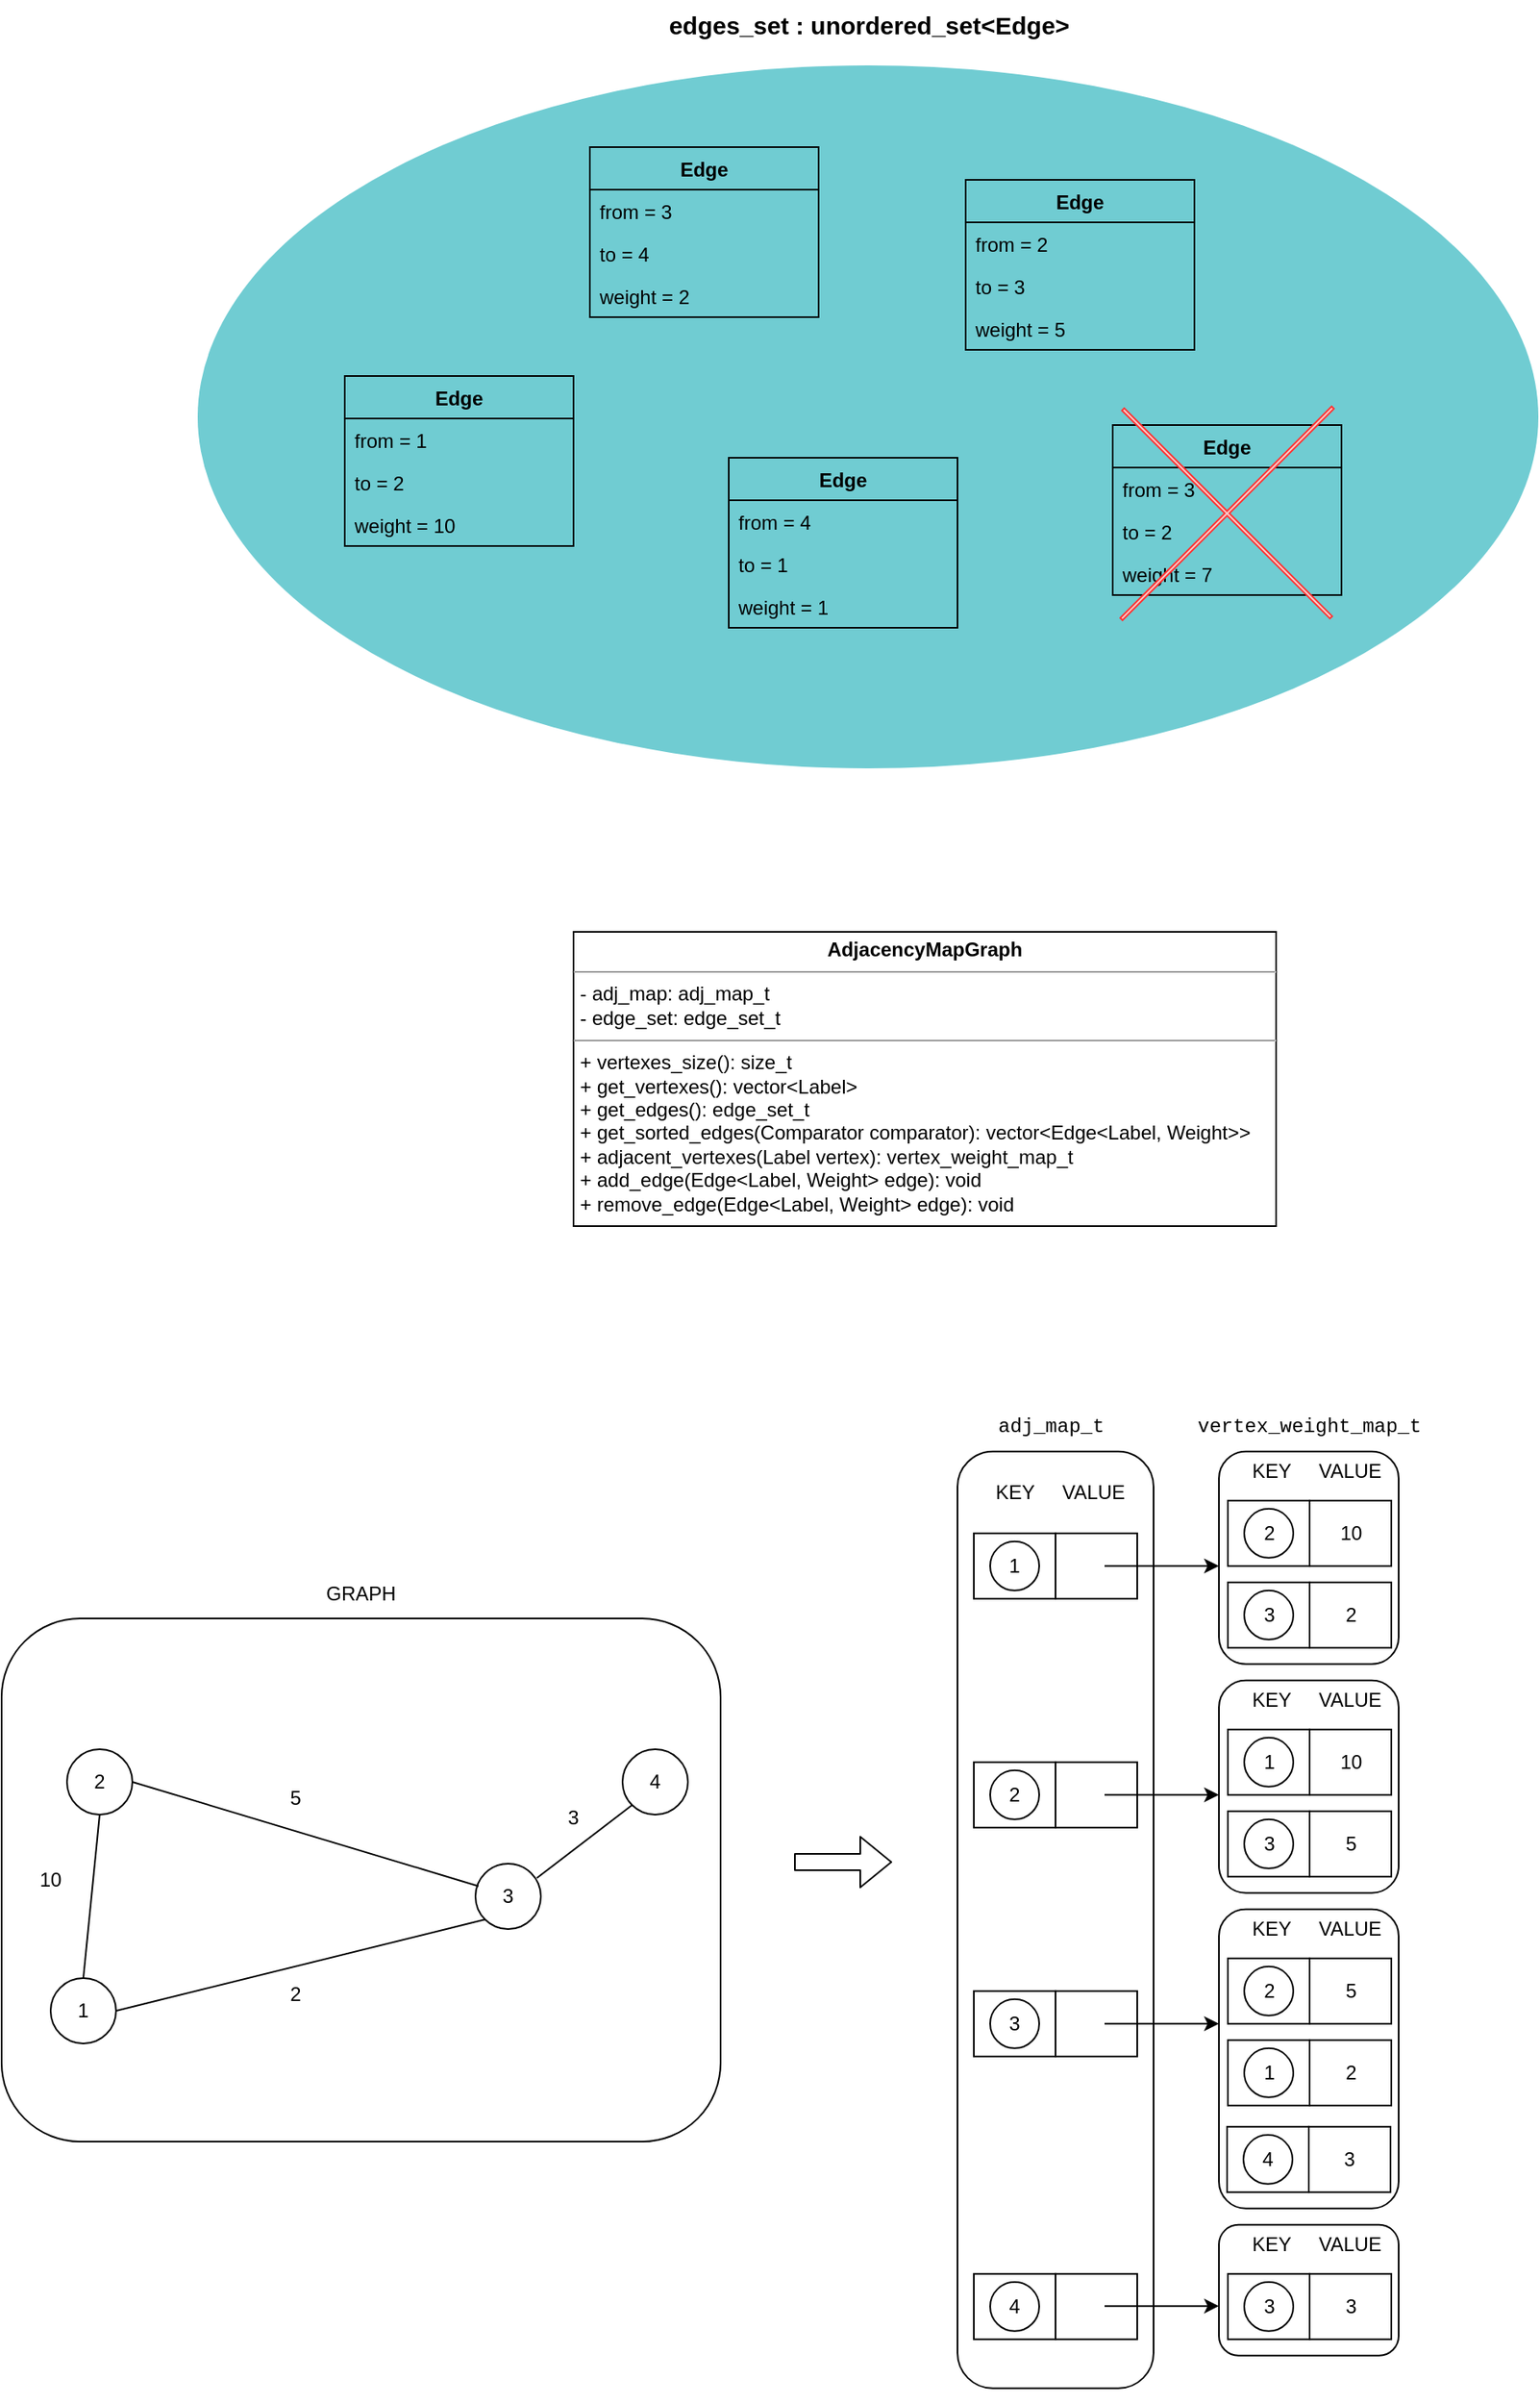 <mxfile version="12.9.13" type="device"><diagram id="3228e29e-7158-1315-38df-8450db1d8a1d" name="Page-1"><mxGraphModel dx="1564" dy="1027" grid="1" gridSize="10" guides="1" tooltips="1" connect="1" arrows="1" fold="1" page="1" pageScale="1" pageWidth="1169" pageHeight="827" background="#ffffff" math="0" shadow="0"><root><mxCell id="0"/><mxCell id="1" parent="0"/><mxCell id="LN3i-Yj9Qtlqgi9bfJXX-21540" value="" style="rounded=1;whiteSpace=wrap;html=1;fillColor=none;arcSize=18;" parent="1" vertex="1"><mxGeometry x="655" y="887.91" width="120" height="573" as="geometry"/></mxCell><mxCell id="LN3i-Yj9Qtlqgi9bfJXX-21604" value="" style="rounded=1;whiteSpace=wrap;html=1;fillColor=none;" parent="1" vertex="1"><mxGeometry x="70" y="990" width="440" height="320" as="geometry"/></mxCell><mxCell id="LN3i-Yj9Qtlqgi9bfJXX-21558" value="" style="rounded=1;whiteSpace=wrap;html=1;fillColor=none;arcSize=15;" parent="1" vertex="1"><mxGeometry x="815" y="887.91" width="110" height="130" as="geometry"/></mxCell><mxCell id="LN3i-Yj9Qtlqgi9bfJXX-21554" value="" style="rounded=0;whiteSpace=wrap;html=1;" parent="1" vertex="1"><mxGeometry x="665" y="937.91" width="50" height="40" as="geometry"/></mxCell><mxCell id="21532" value="" style="ellipse;fillColor=#12AAB5;opacity=60;strokeColor=none;html=1;fontColor=#FFFFFF;" parent="1" vertex="1"><mxGeometry x="190" y="40" width="820.5" height="430" as="geometry"/></mxCell><mxCell id="L2UdDCaq0OvB3wnUsBJc-21542" value="&lt;font style=&quot;font-size: 15px&quot;&gt;&lt;b&gt;edges_set : unordered_set&amp;lt;Edge&amp;gt;&lt;/b&gt;&lt;/font&gt;" style="text;html=1;strokeColor=none;fillColor=none;align=center;verticalAlign=middle;whiteSpace=wrap;rounded=0;" parent="1" vertex="1"><mxGeometry x="470.5" width="260" height="30" as="geometry"/></mxCell><mxCell id="L2UdDCaq0OvB3wnUsBJc-21586" value="&lt;p style=&quot;margin: 0px ; margin-top: 4px ; text-align: center&quot;&gt;&lt;b&gt;AdjacencyMapGraph&lt;/b&gt;&lt;br&gt;&lt;/p&gt;&lt;hr size=&quot;1&quot;&gt;&lt;p style=&quot;margin: 0px ; margin-left: 4px&quot;&gt;- adj_map:&amp;nbsp;adj_map_t&lt;/p&gt;&lt;p style=&quot;margin: 0px ; margin-left: 4px&quot;&gt;- edge_set: edge_set_t&lt;/p&gt;&lt;hr size=&quot;1&quot;&gt;&lt;p style=&quot;margin: 0px ; margin-left: 4px&quot;&gt;+ vertexes_size(): size_t&lt;/p&gt;&lt;p style=&quot;margin: 0px ; margin-left: 4px&quot;&gt;+ get_vertexes(): vector&amp;lt;Label&amp;gt;&lt;/p&gt;&lt;p style=&quot;margin: 0px ; margin-left: 4px&quot;&gt;+ get_edges():&amp;nbsp;edge_set_t&lt;/p&gt;&lt;p style=&quot;margin: 0px ; margin-left: 4px&quot;&gt;+ get_sorted_edges(Comparator comparator):&amp;nbsp;vector&amp;lt;Edge&amp;lt;Label, Weight&amp;gt;&amp;gt;&lt;/p&gt;&lt;p style=&quot;margin: 0px ; margin-left: 4px&quot;&gt;+ adjacent_vertexes(Label vertex):&amp;nbsp;vertex_weight_map_t&lt;/p&gt;&lt;p style=&quot;margin: 0px ; margin-left: 4px&quot;&gt;+&amp;nbsp;add_edge(Edge&amp;lt;Label, Weight&amp;gt; edge): void&lt;/p&gt;&lt;p style=&quot;margin: 0px ; margin-left: 4px&quot;&gt;+&amp;nbsp;remove_edge(Edge&amp;lt;Label, Weight&amp;gt; edge): void&lt;/p&gt;" style="verticalAlign=top;align=left;overflow=fill;fontSize=12;fontFamily=Helvetica;html=1;fillColor=none;" parent="1" vertex="1"><mxGeometry x="420" y="570" width="430" height="180" as="geometry"/></mxCell><mxCell id="L2UdDCaq0OvB3wnUsBJc-21589" value="Edge" style="swimlane;fontStyle=1;childLayout=stackLayout;horizontal=1;startSize=26;fillColor=none;horizontalStack=0;resizeParent=1;resizeParentMax=0;resizeLast=0;collapsible=1;marginBottom=0;" parent="1" vertex="1"><mxGeometry x="750" y="260" width="140" height="104" as="geometry"><mxRectangle x="700.5" y="160" width="57" height="26" as="alternateBounds"/></mxGeometry></mxCell><mxCell id="L2UdDCaq0OvB3wnUsBJc-21590" value="from = 3" style="text;strokeColor=none;fillColor=none;align=left;verticalAlign=top;spacingLeft=4;spacingRight=4;overflow=hidden;rotatable=0;points=[[0,0.5],[1,0.5]];portConstraint=eastwest;" parent="L2UdDCaq0OvB3wnUsBJc-21589" vertex="1"><mxGeometry y="26" width="140" height="26" as="geometry"/></mxCell><mxCell id="L2UdDCaq0OvB3wnUsBJc-21591" value="to = 2" style="text;strokeColor=none;fillColor=none;align=left;verticalAlign=top;spacingLeft=4;spacingRight=4;overflow=hidden;rotatable=0;points=[[0,0.5],[1,0.5]];portConstraint=eastwest;" parent="L2UdDCaq0OvB3wnUsBJc-21589" vertex="1"><mxGeometry y="52" width="140" height="26" as="geometry"/></mxCell><mxCell id="L2UdDCaq0OvB3wnUsBJc-21592" value="weight = 7" style="text;strokeColor=none;fillColor=none;align=left;verticalAlign=top;spacingLeft=4;spacingRight=4;overflow=hidden;rotatable=0;points=[[0,0.5],[1,0.5]];portConstraint=eastwest;" parent="L2UdDCaq0OvB3wnUsBJc-21589" vertex="1"><mxGeometry y="78" width="140" height="26" as="geometry"/></mxCell><mxCell id="L2UdDCaq0OvB3wnUsBJc-21598" value="" style="shape=cross;whiteSpace=wrap;html=1;fillColor=#f8cecc;size=0.011;rotation=45;strokeColor=#FF3333;" parent="1" vertex="1"><mxGeometry x="729.99" y="222.51" width="180" height="183" as="geometry"/></mxCell><mxCell id="L2UdDCaq0OvB3wnUsBJc-21543" value="Edge" style="swimlane;fontStyle=1;childLayout=stackLayout;horizontal=1;startSize=26;fillColor=none;horizontalStack=0;resizeParent=1;resizeParentMax=0;resizeLast=0;collapsible=1;marginBottom=0;" parent="1" vertex="1"><mxGeometry x="280" y="230" width="140" height="104" as="geometry"/></mxCell><mxCell id="L2UdDCaq0OvB3wnUsBJc-21544" value="from = 1" style="text;strokeColor=none;fillColor=none;align=left;verticalAlign=top;spacingLeft=4;spacingRight=4;overflow=hidden;rotatable=0;points=[[0,0.5],[1,0.5]];portConstraint=eastwest;" parent="L2UdDCaq0OvB3wnUsBJc-21543" vertex="1"><mxGeometry y="26" width="140" height="26" as="geometry"/></mxCell><mxCell id="L2UdDCaq0OvB3wnUsBJc-21545" value="to = 2" style="text;strokeColor=none;fillColor=none;align=left;verticalAlign=top;spacingLeft=4;spacingRight=4;overflow=hidden;rotatable=0;points=[[0,0.5],[1,0.5]];portConstraint=eastwest;" parent="L2UdDCaq0OvB3wnUsBJc-21543" vertex="1"><mxGeometry y="52" width="140" height="26" as="geometry"/></mxCell><mxCell id="L2UdDCaq0OvB3wnUsBJc-21546" value="weight = 10" style="text;strokeColor=none;fillColor=none;align=left;verticalAlign=top;spacingLeft=4;spacingRight=4;overflow=hidden;rotatable=0;points=[[0,0.5],[1,0.5]];portConstraint=eastwest;" parent="L2UdDCaq0OvB3wnUsBJc-21543" vertex="1"><mxGeometry y="78" width="140" height="26" as="geometry"/></mxCell><mxCell id="L2UdDCaq0OvB3wnUsBJc-21582" value="Edge" style="swimlane;fontStyle=1;childLayout=stackLayout;horizontal=1;startSize=26;fillColor=none;horizontalStack=0;resizeParent=1;resizeParentMax=0;resizeLast=0;collapsible=1;marginBottom=0;" parent="1" vertex="1"><mxGeometry x="430" y="90" width="140" height="104" as="geometry"/></mxCell><mxCell id="L2UdDCaq0OvB3wnUsBJc-21583" value="from = 3" style="text;strokeColor=none;fillColor=none;align=left;verticalAlign=top;spacingLeft=4;spacingRight=4;overflow=hidden;rotatable=0;points=[[0,0.5],[1,0.5]];portConstraint=eastwest;" parent="L2UdDCaq0OvB3wnUsBJc-21582" vertex="1"><mxGeometry y="26" width="140" height="26" as="geometry"/></mxCell><mxCell id="L2UdDCaq0OvB3wnUsBJc-21584" value="to = 4" style="text;strokeColor=none;fillColor=none;align=left;verticalAlign=top;spacingLeft=4;spacingRight=4;overflow=hidden;rotatable=0;points=[[0,0.5],[1,0.5]];portConstraint=eastwest;" parent="L2UdDCaq0OvB3wnUsBJc-21582" vertex="1"><mxGeometry y="52" width="140" height="26" as="geometry"/></mxCell><mxCell id="L2UdDCaq0OvB3wnUsBJc-21585" value="weight = 2" style="text;strokeColor=none;fillColor=none;align=left;verticalAlign=top;spacingLeft=4;spacingRight=4;overflow=hidden;rotatable=0;points=[[0,0.5],[1,0.5]];portConstraint=eastwest;" parent="L2UdDCaq0OvB3wnUsBJc-21582" vertex="1"><mxGeometry y="78" width="140" height="26" as="geometry"/></mxCell><mxCell id="L2UdDCaq0OvB3wnUsBJc-21578" value="Edge" style="swimlane;fontStyle=1;childLayout=stackLayout;horizontal=1;startSize=26;fillColor=none;horizontalStack=0;resizeParent=1;resizeParentMax=0;resizeLast=0;collapsible=1;marginBottom=0;" parent="1" vertex="1"><mxGeometry x="515" y="280" width="140" height="104" as="geometry"/></mxCell><mxCell id="L2UdDCaq0OvB3wnUsBJc-21579" value="from = 4" style="text;strokeColor=none;fillColor=none;align=left;verticalAlign=top;spacingLeft=4;spacingRight=4;overflow=hidden;rotatable=0;points=[[0,0.5],[1,0.5]];portConstraint=eastwest;" parent="L2UdDCaq0OvB3wnUsBJc-21578" vertex="1"><mxGeometry y="26" width="140" height="26" as="geometry"/></mxCell><mxCell id="L2UdDCaq0OvB3wnUsBJc-21580" value="to = 1" style="text;strokeColor=none;fillColor=none;align=left;verticalAlign=top;spacingLeft=4;spacingRight=4;overflow=hidden;rotatable=0;points=[[0,0.5],[1,0.5]];portConstraint=eastwest;" parent="L2UdDCaq0OvB3wnUsBJc-21578" vertex="1"><mxGeometry y="52" width="140" height="26" as="geometry"/></mxCell><mxCell id="L2UdDCaq0OvB3wnUsBJc-21581" value="weight = 1" style="text;strokeColor=none;fillColor=none;align=left;verticalAlign=top;spacingLeft=4;spacingRight=4;overflow=hidden;rotatable=0;points=[[0,0.5],[1,0.5]];portConstraint=eastwest;" parent="L2UdDCaq0OvB3wnUsBJc-21578" vertex="1"><mxGeometry y="78" width="140" height="26" as="geometry"/></mxCell><mxCell id="L2UdDCaq0OvB3wnUsBJc-21574" value="Edge" style="swimlane;fontStyle=1;childLayout=stackLayout;horizontal=1;startSize=26;fillColor=none;horizontalStack=0;resizeParent=1;resizeParentMax=0;resizeLast=0;collapsible=1;marginBottom=0;" parent="1" vertex="1"><mxGeometry x="660" y="110" width="140" height="104" as="geometry"><mxRectangle x="700.5" y="160" width="57" height="26" as="alternateBounds"/></mxGeometry></mxCell><mxCell id="L2UdDCaq0OvB3wnUsBJc-21575" value="from = 2" style="text;strokeColor=none;fillColor=none;align=left;verticalAlign=top;spacingLeft=4;spacingRight=4;overflow=hidden;rotatable=0;points=[[0,0.5],[1,0.5]];portConstraint=eastwest;" parent="L2UdDCaq0OvB3wnUsBJc-21574" vertex="1"><mxGeometry y="26" width="140" height="26" as="geometry"/></mxCell><mxCell id="L2UdDCaq0OvB3wnUsBJc-21576" value="to = 3" style="text;strokeColor=none;fillColor=none;align=left;verticalAlign=top;spacingLeft=4;spacingRight=4;overflow=hidden;rotatable=0;points=[[0,0.5],[1,0.5]];portConstraint=eastwest;" parent="L2UdDCaq0OvB3wnUsBJc-21574" vertex="1"><mxGeometry y="52" width="140" height="26" as="geometry"/></mxCell><mxCell id="L2UdDCaq0OvB3wnUsBJc-21577" value="weight = 5" style="text;strokeColor=none;fillColor=none;align=left;verticalAlign=top;spacingLeft=4;spacingRight=4;overflow=hidden;rotatable=0;points=[[0,0.5],[1,0.5]];portConstraint=eastwest;" parent="L2UdDCaq0OvB3wnUsBJc-21574" vertex="1"><mxGeometry y="78" width="140" height="26" as="geometry"/></mxCell><mxCell id="LN3i-Yj9Qtlqgi9bfJXX-21533" value="2" style="ellipse;whiteSpace=wrap;html=1;aspect=fixed;" parent="1" vertex="1"><mxGeometry x="110" y="1070" width="40" height="40" as="geometry"/></mxCell><mxCell id="LN3i-Yj9Qtlqgi9bfJXX-21534" value="3" style="ellipse;whiteSpace=wrap;html=1;aspect=fixed;" parent="1" vertex="1"><mxGeometry x="360" y="1140" width="40" height="40" as="geometry"/></mxCell><mxCell id="LN3i-Yj9Qtlqgi9bfJXX-21535" value="4" style="ellipse;whiteSpace=wrap;html=1;aspect=fixed;" parent="1" vertex="1"><mxGeometry x="450" y="1070" width="40" height="40" as="geometry"/></mxCell><mxCell id="LN3i-Yj9Qtlqgi9bfJXX-21536" value="1" style="ellipse;whiteSpace=wrap;html=1;aspect=fixed;" parent="1" vertex="1"><mxGeometry x="100" y="1210" width="40" height="40" as="geometry"/></mxCell><mxCell id="LN3i-Yj9Qtlqgi9bfJXX-21537" value="" style="endArrow=none;html=1;entryX=0.046;entryY=0.343;entryDx=0;entryDy=0;entryPerimeter=0;exitX=1;exitY=0.5;exitDx=0;exitDy=0;" parent="1" source="LN3i-Yj9Qtlqgi9bfJXX-21533" target="LN3i-Yj9Qtlqgi9bfJXX-21534" edge="1"><mxGeometry width="50" height="50" relative="1" as="geometry"><mxPoint x="150" y="1100" as="sourcePoint"/><mxPoint x="290" y="1120" as="targetPoint"/></mxGeometry></mxCell><mxCell id="LN3i-Yj9Qtlqgi9bfJXX-21538" value="" style="endArrow=none;html=1;entryX=0;entryY=1;entryDx=0;entryDy=0;exitX=1;exitY=0.5;exitDx=0;exitDy=0;" parent="1" source="LN3i-Yj9Qtlqgi9bfJXX-21536" target="LN3i-Yj9Qtlqgi9bfJXX-21534" edge="1"><mxGeometry width="50" height="50" relative="1" as="geometry"><mxPoint x="160" y="1200" as="sourcePoint"/><mxPoint x="341.84" y="1233.72" as="targetPoint"/></mxGeometry></mxCell><mxCell id="LN3i-Yj9Qtlqgi9bfJXX-21539" value="" style="endArrow=none;html=1;exitX=0.5;exitY=0;exitDx=0;exitDy=0;entryX=0.5;entryY=1;entryDx=0;entryDy=0;" parent="1" source="LN3i-Yj9Qtlqgi9bfJXX-21536" target="LN3i-Yj9Qtlqgi9bfJXX-21533" edge="1"><mxGeometry width="50" height="50" relative="1" as="geometry"><mxPoint x="40" y="1170" as="sourcePoint"/><mxPoint x="90" y="1120" as="targetPoint"/></mxGeometry></mxCell><mxCell id="LN3i-Yj9Qtlqgi9bfJXX-21546" value="1" style="ellipse;whiteSpace=wrap;html=1;aspect=fixed;" parent="1" vertex="1"><mxGeometry x="675" y="942.91" width="30" height="30" as="geometry"/></mxCell><mxCell id="LN3i-Yj9Qtlqgi9bfJXX-21555" value="" style="rounded=0;whiteSpace=wrap;html=1;" parent="1" vertex="1"><mxGeometry x="715" y="937.91" width="50" height="40" as="geometry"/></mxCell><mxCell id="LN3i-Yj9Qtlqgi9bfJXX-21544" value="" style="endArrow=classic;html=1;" parent="1" edge="1"><mxGeometry width="50" height="50" relative="1" as="geometry"><mxPoint x="745" y="957.91" as="sourcePoint"/><mxPoint x="815" y="957.91" as="targetPoint"/></mxGeometry></mxCell><mxCell id="LN3i-Yj9Qtlqgi9bfJXX-21557" value="KEY&amp;nbsp; &amp;nbsp; &amp;nbsp;VALUE" style="text;html=1;strokeColor=none;fillColor=none;align=center;verticalAlign=middle;whiteSpace=wrap;rounded=0;" parent="1" vertex="1"><mxGeometry x="658" y="902.91" width="120" height="20" as="geometry"/></mxCell><mxCell id="LN3i-Yj9Qtlqgi9bfJXX-21559" value="" style="rounded=0;whiteSpace=wrap;html=1;" parent="1" vertex="1"><mxGeometry x="820.5" y="917.91" width="50" height="40" as="geometry"/></mxCell><mxCell id="LN3i-Yj9Qtlqgi9bfJXX-21560" value="2" style="ellipse;whiteSpace=wrap;html=1;aspect=fixed;" parent="1" vertex="1"><mxGeometry x="830.5" y="922.91" width="30" height="30" as="geometry"/></mxCell><mxCell id="LN3i-Yj9Qtlqgi9bfJXX-21561" value="10" style="rounded=0;whiteSpace=wrap;html=1;" parent="1" vertex="1"><mxGeometry x="870.5" y="917.91" width="50" height="40" as="geometry"/></mxCell><mxCell id="LN3i-Yj9Qtlqgi9bfJXX-21562" value="KEY&amp;nbsp; &amp;nbsp; &amp;nbsp;VALUE" style="text;html=1;strokeColor=none;fillColor=none;align=center;verticalAlign=middle;whiteSpace=wrap;rounded=0;" parent="1" vertex="1"><mxGeometry x="815" y="889.91" width="120" height="20" as="geometry"/></mxCell><mxCell id="LN3i-Yj9Qtlqgi9bfJXX-21563" value="10" style="text;html=1;strokeColor=none;fillColor=none;align=center;verticalAlign=middle;whiteSpace=wrap;rounded=0;" parent="1" vertex="1"><mxGeometry x="80" y="1140" width="40" height="20" as="geometry"/></mxCell><mxCell id="LN3i-Yj9Qtlqgi9bfJXX-21564" value="5&lt;span style=&quot;font-family: monospace ; font-size: 0px&quot;&gt;%3CmxGraphModel%3E%3Croot%3E%3CmxCell%20id%3D%220%22%2F%3E%3CmxCell%20id%3D%221%22%20parent%3D%220%22%2F%3E%3CmxCell%20id%3D%222%22%20value%3D%22%22%20style%3D%22rounded%3D0%3BwhiteSpace%3Dwrap%3Bhtml%3D1%3B%22%20vertex%3D%221%22%20parent%3D%221%22%3E%3CmxGeometry%20x%3D%22670%22%20y%3D%221100%22%20width%3D%2250%22%20height%3D%2240%22%20as%3D%22geometry%22%2F%3E%3C%2FmxCell%3E%3CmxCell%20id%3D%223%22%20value%3D%221%22%20style%3D%22ellipse%3BwhiteSpace%3Dwrap%3Bhtml%3D1%3Baspect%3Dfixed%3B%22%20vertex%3D%221%22%20parent%3D%221%22%3E%3CmxGeometry%20x%3D%22680%22%20y%3D%221105%22%20width%3D%2230%22%20height%3D%2230%22%20as%3D%22geometry%22%2F%3E%3C%2FmxCell%3E%3CmxCell%20id%3D%224%22%20value%3D%22%22%20style%3D%22rounded%3D0%3BwhiteSpace%3Dwrap%3Bhtml%3D1%3B%22%20vertex%3D%221%22%20parent%3D%221%22%3E%3CmxGeometry%20x%3D%22720%22%20y%3D%221100%22%20width%3D%2250%22%20height%3D%2240%22%20as%3D%22geometry%22%2F%3E%3C%2FmxCell%3E%3CmxCell%20id%3D%225%22%20value%3D%22KEY%26amp%3Bnbsp%3B%20%26amp%3Bnbsp%3B%20%26amp%3Bnbsp%3BVALUE%22%20style%3D%22text%3Bhtml%3D1%3BstrokeColor%3Dnone%3BfillColor%3Dnone%3Balign%3Dcenter%3BverticalAlign%3Dmiddle%3BwhiteSpace%3Dwrap%3Brounded%3D0%3B%22%20vertex%3D%221%22%20parent%3D%221%22%3E%3CmxGeometry%20x%3D%22664.5%22%20y%3D%221080%22%20width%3D%22120%22%20height%3D%2220%22%20as%3D%22geometry%22%2F%3E%3C%2FmxCell%3E%3C%2Froot%3E%3C%2FmxGraphModel%3E&lt;/span&gt;" style="text;html=1;strokeColor=none;fillColor=none;align=center;verticalAlign=middle;whiteSpace=wrap;rounded=0;" parent="1" vertex="1"><mxGeometry x="230" y="1090" width="40" height="20" as="geometry"/></mxCell><mxCell id="LN3i-Yj9Qtlqgi9bfJXX-21565" value="2" style="text;html=1;strokeColor=none;fillColor=none;align=center;verticalAlign=middle;whiteSpace=wrap;rounded=0;" parent="1" vertex="1"><mxGeometry x="230" y="1210" width="40" height="20" as="geometry"/></mxCell><mxCell id="LN3i-Yj9Qtlqgi9bfJXX-21566" value="" style="rounded=0;whiteSpace=wrap;html=1;" parent="1" vertex="1"><mxGeometry x="820.5" y="967.91" width="50" height="40" as="geometry"/></mxCell><mxCell id="LN3i-Yj9Qtlqgi9bfJXX-21567" value="3" style="ellipse;whiteSpace=wrap;html=1;aspect=fixed;" parent="1" vertex="1"><mxGeometry x="830.5" y="972.91" width="30" height="30" as="geometry"/></mxCell><mxCell id="LN3i-Yj9Qtlqgi9bfJXX-21568" value="2" style="rounded=0;whiteSpace=wrap;html=1;" parent="1" vertex="1"><mxGeometry x="870.5" y="967.91" width="50" height="40" as="geometry"/></mxCell><mxCell id="LN3i-Yj9Qtlqgi9bfJXX-21572" value="" style="rounded=1;whiteSpace=wrap;html=1;fillColor=none;arcSize=15;" parent="1" vertex="1"><mxGeometry x="815" y="1027.91" width="110" height="130" as="geometry"/></mxCell><mxCell id="LN3i-Yj9Qtlqgi9bfJXX-21573" value="" style="rounded=0;whiteSpace=wrap;html=1;" parent="1" vertex="1"><mxGeometry x="665" y="1077.91" width="50" height="40" as="geometry"/></mxCell><mxCell id="LN3i-Yj9Qtlqgi9bfJXX-21574" value="2" style="ellipse;whiteSpace=wrap;html=1;aspect=fixed;" parent="1" vertex="1"><mxGeometry x="675" y="1082.91" width="30" height="30" as="geometry"/></mxCell><mxCell id="LN3i-Yj9Qtlqgi9bfJXX-21575" value="" style="rounded=0;whiteSpace=wrap;html=1;" parent="1" vertex="1"><mxGeometry x="715" y="1077.91" width="50" height="40" as="geometry"/></mxCell><mxCell id="LN3i-Yj9Qtlqgi9bfJXX-21576" value="" style="endArrow=classic;html=1;" parent="1" edge="1"><mxGeometry width="50" height="50" relative="1" as="geometry"><mxPoint x="745" y="1097.91" as="sourcePoint"/><mxPoint x="815" y="1097.91" as="targetPoint"/></mxGeometry></mxCell><mxCell id="LN3i-Yj9Qtlqgi9bfJXX-21578" value="" style="rounded=0;whiteSpace=wrap;html=1;" parent="1" vertex="1"><mxGeometry x="820.5" y="1057.91" width="50" height="40" as="geometry"/></mxCell><mxCell id="LN3i-Yj9Qtlqgi9bfJXX-21579" value="1" style="ellipse;whiteSpace=wrap;html=1;aspect=fixed;" parent="1" vertex="1"><mxGeometry x="830.5" y="1062.91" width="30" height="30" as="geometry"/></mxCell><mxCell id="LN3i-Yj9Qtlqgi9bfJXX-21580" value="10" style="rounded=0;whiteSpace=wrap;html=1;" parent="1" vertex="1"><mxGeometry x="870.5" y="1057.91" width="50" height="40" as="geometry"/></mxCell><mxCell id="LN3i-Yj9Qtlqgi9bfJXX-21581" value="KEY&amp;nbsp; &amp;nbsp; &amp;nbsp;VALUE" style="text;html=1;strokeColor=none;fillColor=none;align=center;verticalAlign=middle;whiteSpace=wrap;rounded=0;" parent="1" vertex="1"><mxGeometry x="815" y="1029.91" width="120" height="20" as="geometry"/></mxCell><mxCell id="LN3i-Yj9Qtlqgi9bfJXX-21582" value="" style="rounded=0;whiteSpace=wrap;html=1;" parent="1" vertex="1"><mxGeometry x="820.5" y="1107.91" width="50" height="40" as="geometry"/></mxCell><mxCell id="LN3i-Yj9Qtlqgi9bfJXX-21583" value="3" style="ellipse;whiteSpace=wrap;html=1;aspect=fixed;" parent="1" vertex="1"><mxGeometry x="830.5" y="1112.91" width="30" height="30" as="geometry"/></mxCell><mxCell id="LN3i-Yj9Qtlqgi9bfJXX-21584" value="5" style="rounded=0;whiteSpace=wrap;html=1;" parent="1" vertex="1"><mxGeometry x="870.5" y="1107.91" width="50" height="40" as="geometry"/></mxCell><mxCell id="LN3i-Yj9Qtlqgi9bfJXX-21585" value="" style="rounded=1;whiteSpace=wrap;html=1;fillColor=none;arcSize=15;" parent="1" vertex="1"><mxGeometry x="815" y="1167.91" width="110" height="183" as="geometry"/></mxCell><mxCell id="LN3i-Yj9Qtlqgi9bfJXX-21586" value="" style="rounded=0;whiteSpace=wrap;html=1;" parent="1" vertex="1"><mxGeometry x="665" y="1217.91" width="50" height="40" as="geometry"/></mxCell><mxCell id="LN3i-Yj9Qtlqgi9bfJXX-21587" value="3" style="ellipse;whiteSpace=wrap;html=1;aspect=fixed;" parent="1" vertex="1"><mxGeometry x="675" y="1222.91" width="30" height="30" as="geometry"/></mxCell><mxCell id="LN3i-Yj9Qtlqgi9bfJXX-21588" value="" style="rounded=0;whiteSpace=wrap;html=1;" parent="1" vertex="1"><mxGeometry x="715" y="1217.91" width="50" height="40" as="geometry"/></mxCell><mxCell id="LN3i-Yj9Qtlqgi9bfJXX-21589" value="" style="endArrow=classic;html=1;" parent="1" edge="1"><mxGeometry width="50" height="50" relative="1" as="geometry"><mxPoint x="745" y="1237.91" as="sourcePoint"/><mxPoint x="815" y="1237.91" as="targetPoint"/></mxGeometry></mxCell><mxCell id="LN3i-Yj9Qtlqgi9bfJXX-21591" value="" style="rounded=0;whiteSpace=wrap;html=1;" parent="1" vertex="1"><mxGeometry x="820.5" y="1197.91" width="50" height="40" as="geometry"/></mxCell><mxCell id="LN3i-Yj9Qtlqgi9bfJXX-21592" value="2" style="ellipse;whiteSpace=wrap;html=1;aspect=fixed;" parent="1" vertex="1"><mxGeometry x="830.5" y="1202.91" width="30" height="30" as="geometry"/></mxCell><mxCell id="LN3i-Yj9Qtlqgi9bfJXX-21593" value="5" style="rounded=0;whiteSpace=wrap;html=1;" parent="1" vertex="1"><mxGeometry x="870.5" y="1197.91" width="50" height="40" as="geometry"/></mxCell><mxCell id="LN3i-Yj9Qtlqgi9bfJXX-21594" value="KEY&amp;nbsp; &amp;nbsp; &amp;nbsp;VALUE" style="text;html=1;strokeColor=none;fillColor=none;align=center;verticalAlign=middle;whiteSpace=wrap;rounded=0;" parent="1" vertex="1"><mxGeometry x="815" y="1169.91" width="120" height="20" as="geometry"/></mxCell><mxCell id="LN3i-Yj9Qtlqgi9bfJXX-21595" value="" style="rounded=0;whiteSpace=wrap;html=1;" parent="1" vertex="1"><mxGeometry x="820.5" y="1247.91" width="50" height="40" as="geometry"/></mxCell><mxCell id="LN3i-Yj9Qtlqgi9bfJXX-21596" value="1" style="ellipse;whiteSpace=wrap;html=1;aspect=fixed;" parent="1" vertex="1"><mxGeometry x="830.5" y="1252.91" width="30" height="30" as="geometry"/></mxCell><mxCell id="LN3i-Yj9Qtlqgi9bfJXX-21597" value="2" style="rounded=0;whiteSpace=wrap;html=1;" parent="1" vertex="1"><mxGeometry x="870.5" y="1247.91" width="50" height="40" as="geometry"/></mxCell><mxCell id="LN3i-Yj9Qtlqgi9bfJXX-21598" value="" style="rounded=0;whiteSpace=wrap;html=1;" parent="1" vertex="1"><mxGeometry x="665" y="1390.91" width="50" height="40" as="geometry"/></mxCell><mxCell id="LN3i-Yj9Qtlqgi9bfJXX-21599" value="4" style="ellipse;whiteSpace=wrap;html=1;aspect=fixed;" parent="1" vertex="1"><mxGeometry x="675" y="1395.91" width="30" height="30" as="geometry"/></mxCell><mxCell id="LN3i-Yj9Qtlqgi9bfJXX-21600" value="" style="rounded=0;whiteSpace=wrap;html=1;" parent="1" vertex="1"><mxGeometry x="715" y="1390.91" width="50" height="40" as="geometry"/></mxCell><mxCell id="LN3i-Yj9Qtlqgi9bfJXX-21602" value="&lt;font face=&quot;Courier New&quot;&gt;adj_map_t&lt;/font&gt;" style="text;whiteSpace=wrap;html=1;" parent="1" vertex="1"><mxGeometry x="678" y="857.91" width="80" height="30" as="geometry"/></mxCell><mxCell id="LN3i-Yj9Qtlqgi9bfJXX-21603" value="&lt;font face=&quot;Courier New&quot;&gt;vertex_weight_map_t&lt;/font&gt;" style="text;whiteSpace=wrap;html=1;" parent="1" vertex="1"><mxGeometry x="800" y="857.91" width="140" height="30" as="geometry"/></mxCell><mxCell id="LN3i-Yj9Qtlqgi9bfJXX-21605" value="GRAPH" style="text;html=1;strokeColor=none;fillColor=none;align=center;verticalAlign=middle;whiteSpace=wrap;rounded=0;" parent="1" vertex="1"><mxGeometry x="270" y="965" width="40" height="20" as="geometry"/></mxCell><mxCell id="LN3i-Yj9Qtlqgi9bfJXX-21606" value="" style="shape=flexArrow;endArrow=classic;html=1;" parent="1" edge="1"><mxGeometry width="50" height="50" relative="1" as="geometry"><mxPoint x="555" y="1139" as="sourcePoint"/><mxPoint x="615" y="1139" as="targetPoint"/></mxGeometry></mxCell><mxCell id="LN3i-Yj9Qtlqgi9bfJXX-21607" style="edgeStyle=orthogonalEdgeStyle;rounded=0;orthogonalLoop=1;jettySize=auto;html=1;exitX=0.5;exitY=1;exitDx=0;exitDy=0;" parent="1" source="LN3i-Yj9Qtlqgi9bfJXX-21540" target="LN3i-Yj9Qtlqgi9bfJXX-21540" edge="1"><mxGeometry relative="1" as="geometry"/></mxCell><mxCell id="Mit__f7Lu5ZVfJ0CqOIx-21533" value="" style="endArrow=none;html=1;entryX=0;entryY=1;entryDx=0;entryDy=0;exitX=0.94;exitY=0.219;exitDx=0;exitDy=0;exitPerimeter=0;" edge="1" parent="1" source="LN3i-Yj9Qtlqgi9bfJXX-21534" target="LN3i-Yj9Qtlqgi9bfJXX-21535"><mxGeometry width="50" height="50" relative="1" as="geometry"><mxPoint x="360" y="1110" as="sourcePoint"/><mxPoint x="380" y="1090" as="targetPoint"/></mxGeometry></mxCell><mxCell id="Mit__f7Lu5ZVfJ0CqOIx-21534" value="3" style="text;html=1;strokeColor=none;fillColor=none;align=center;verticalAlign=middle;whiteSpace=wrap;rounded=0;" vertex="1" parent="1"><mxGeometry x="400" y="1102" width="40" height="20" as="geometry"/></mxCell><mxCell id="Mit__f7Lu5ZVfJ0CqOIx-21537" value="3" style="rounded=0;whiteSpace=wrap;html=1;" vertex="1" parent="1"><mxGeometry x="870" y="1300.91" width="50" height="40" as="geometry"/></mxCell><mxCell id="Mit__f7Lu5ZVfJ0CqOIx-21538" value="1" style="ellipse;whiteSpace=wrap;html=1;aspect=fixed;" vertex="1" parent="1"><mxGeometry x="830" y="1305.91" width="30" height="30" as="geometry"/></mxCell><mxCell id="Mit__f7Lu5ZVfJ0CqOIx-21539" value="" style="rounded=0;whiteSpace=wrap;html=1;" vertex="1" parent="1"><mxGeometry x="820" y="1300.91" width="50" height="40" as="geometry"/></mxCell><mxCell id="Mit__f7Lu5ZVfJ0CqOIx-21540" value="4" style="ellipse;whiteSpace=wrap;html=1;aspect=fixed;" vertex="1" parent="1"><mxGeometry x="830" y="1305.91" width="30" height="30" as="geometry"/></mxCell><mxCell id="Mit__f7Lu5ZVfJ0CqOIx-21542" value="" style="rounded=1;whiteSpace=wrap;html=1;fillColor=none;arcSize=15;" vertex="1" parent="1"><mxGeometry x="815" y="1360.91" width="110" height="80" as="geometry"/></mxCell><mxCell id="Mit__f7Lu5ZVfJ0CqOIx-21543" value="" style="rounded=0;whiteSpace=wrap;html=1;" vertex="1" parent="1"><mxGeometry x="820.5" y="1390.91" width="50" height="40" as="geometry"/></mxCell><mxCell id="Mit__f7Lu5ZVfJ0CqOIx-21544" value="3" style="ellipse;whiteSpace=wrap;html=1;aspect=fixed;" vertex="1" parent="1"><mxGeometry x="830.5" y="1395.91" width="30" height="30" as="geometry"/></mxCell><mxCell id="Mit__f7Lu5ZVfJ0CqOIx-21545" value="3" style="rounded=0;whiteSpace=wrap;html=1;" vertex="1" parent="1"><mxGeometry x="870.5" y="1390.91" width="50" height="40" as="geometry"/></mxCell><mxCell id="Mit__f7Lu5ZVfJ0CqOIx-21546" value="KEY&amp;nbsp; &amp;nbsp; &amp;nbsp;VALUE" style="text;html=1;strokeColor=none;fillColor=none;align=center;verticalAlign=middle;whiteSpace=wrap;rounded=0;" vertex="1" parent="1"><mxGeometry x="815" y="1362.91" width="120" height="20" as="geometry"/></mxCell><mxCell id="Mit__f7Lu5ZVfJ0CqOIx-21554" value="" style="endArrow=classic;html=1;" edge="1" parent="1"><mxGeometry width="50" height="50" relative="1" as="geometry"><mxPoint x="745" y="1410.57" as="sourcePoint"/><mxPoint x="815.0" y="1410.57" as="targetPoint"/></mxGeometry></mxCell></root></mxGraphModel></diagram></mxfile>
